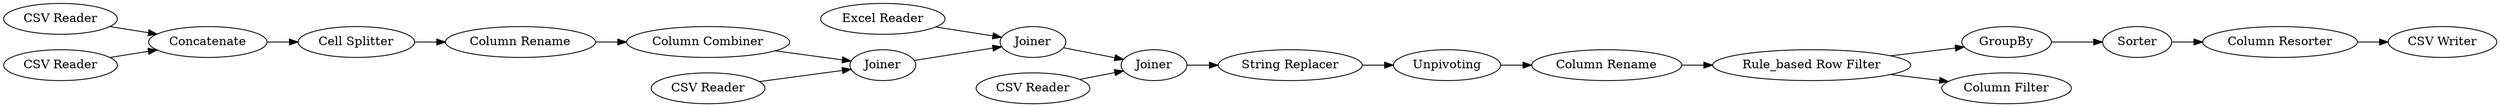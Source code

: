 digraph {
	40 -> 22
	24 -> 44
	51 -> 49
	44 -> 46
	22 -> 33
	24 -> 43
	34 -> 42
	38 -> 34
	18 -> 51
	58 -> 15
	17 -> 18
	47 -> 49
	33 -> 38
	15 -> 17
	49 -> 22
	45 -> 53
	39 -> 33
	59 -> 15
	42 -> 24
	46 -> 45
	18 [label="Column Rename"]
	58 [label="CSV Reader"]
	17 [label="Cell Splitter"]
	24 [label="Rule_based Row Filter"]
	49 [label=Joiner]
	51 [label="Column Combiner"]
	15 [label=Concatenate]
	59 [label="CSV Reader"]
	42 [label="Column Rename"]
	22 [label=Joiner]
	53 [label="CSV Writer"]
	47 [label="CSV Reader"]
	38 [label="String Replacer"]
	43 [label="Column Filter"]
	44 [label=GroupBy]
	34 [label=Unpivoting]
	46 [label=Sorter]
	40 [label="Excel Reader"]
	39 [label="CSV Reader"]
	33 [label=Joiner]
	45 [label="Column Resorter"]
	rankdir=LR
}
